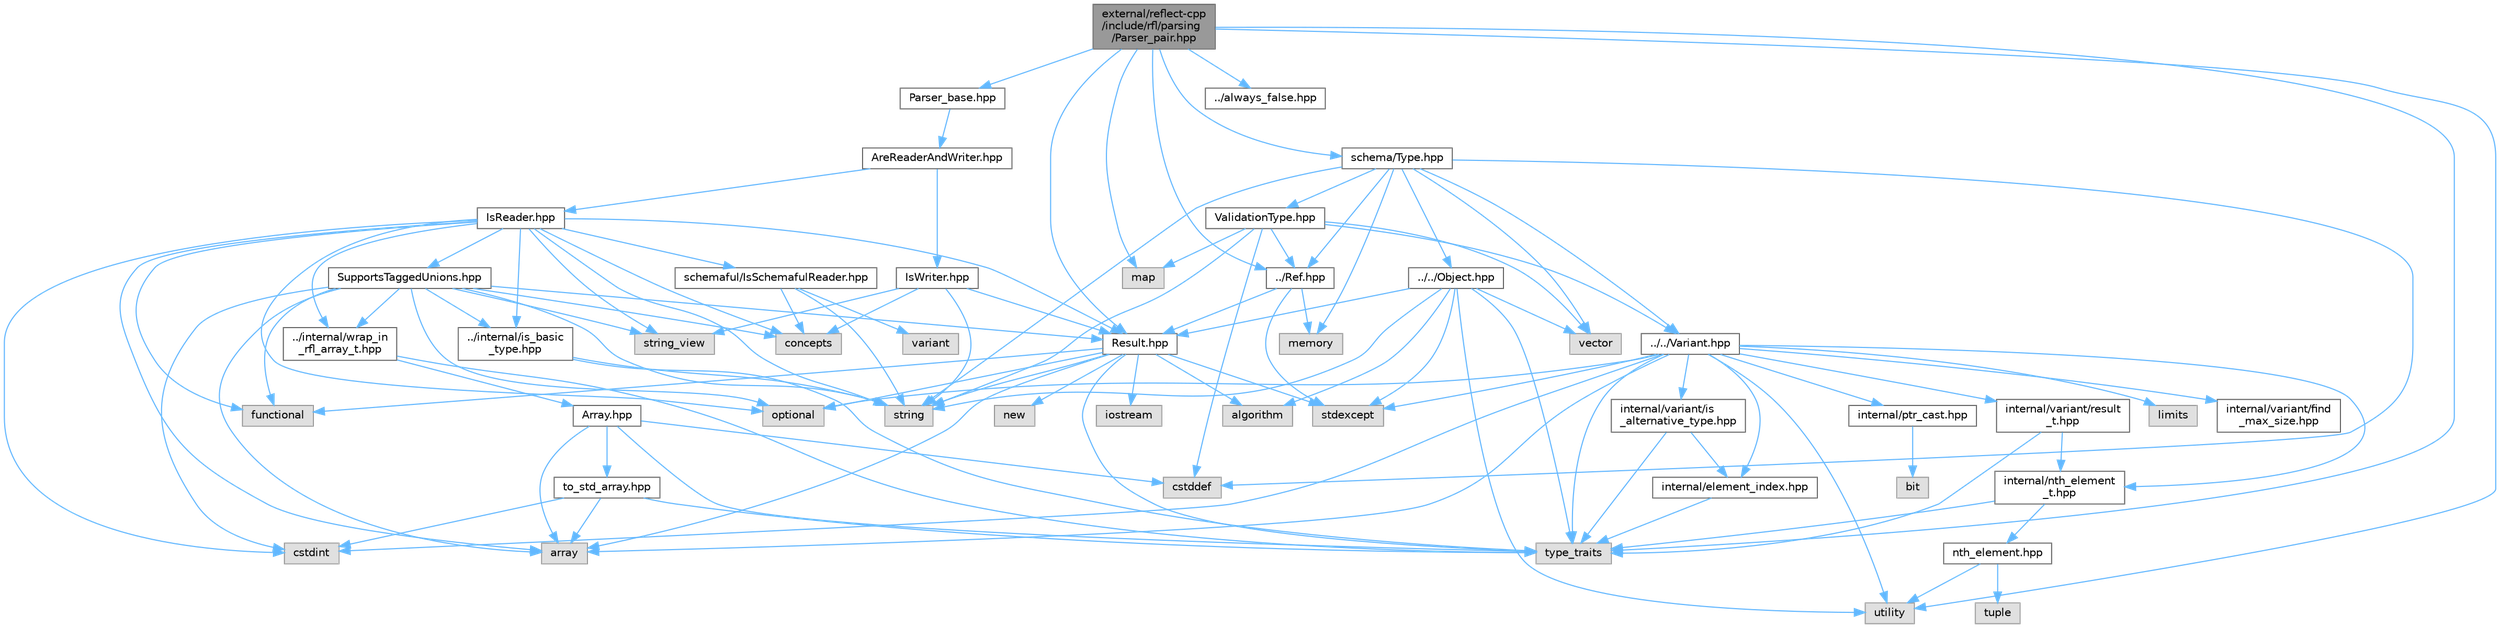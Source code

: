 digraph "external/reflect-cpp/include/rfl/parsing/Parser_pair.hpp"
{
 // LATEX_PDF_SIZE
  bgcolor="transparent";
  edge [fontname=Helvetica,fontsize=10,labelfontname=Helvetica,labelfontsize=10];
  node [fontname=Helvetica,fontsize=10,shape=box,height=0.2,width=0.4];
  Node1 [id="Node000001",label="external/reflect-cpp\l/include/rfl/parsing\l/Parser_pair.hpp",height=0.2,width=0.4,color="gray40", fillcolor="grey60", style="filled", fontcolor="black",tooltip=" "];
  Node1 -> Node2 [id="edge108_Node000001_Node000002",color="steelblue1",style="solid",tooltip=" "];
  Node2 [id="Node000002",label="map",height=0.2,width=0.4,color="grey60", fillcolor="#E0E0E0", style="filled",tooltip=" "];
  Node1 -> Node3 [id="edge109_Node000001_Node000003",color="steelblue1",style="solid",tooltip=" "];
  Node3 [id="Node000003",label="type_traits",height=0.2,width=0.4,color="grey60", fillcolor="#E0E0E0", style="filled",tooltip=" "];
  Node1 -> Node4 [id="edge110_Node000001_Node000004",color="steelblue1",style="solid",tooltip=" "];
  Node4 [id="Node000004",label="utility",height=0.2,width=0.4,color="grey60", fillcolor="#E0E0E0", style="filled",tooltip=" "];
  Node1 -> Node5 [id="edge111_Node000001_Node000005",color="steelblue1",style="solid",tooltip=" "];
  Node5 [id="Node000005",label="../Ref.hpp",height=0.2,width=0.4,color="grey40", fillcolor="white", style="filled",URL="$_ref_8hpp.html",tooltip=" "];
  Node5 -> Node6 [id="edge112_Node000005_Node000006",color="steelblue1",style="solid",tooltip=" "];
  Node6 [id="Node000006",label="memory",height=0.2,width=0.4,color="grey60", fillcolor="#E0E0E0", style="filled",tooltip=" "];
  Node5 -> Node7 [id="edge113_Node000005_Node000007",color="steelblue1",style="solid",tooltip=" "];
  Node7 [id="Node000007",label="stdexcept",height=0.2,width=0.4,color="grey60", fillcolor="#E0E0E0", style="filled",tooltip=" "];
  Node5 -> Node8 [id="edge114_Node000005_Node000008",color="steelblue1",style="solid",tooltip=" "];
  Node8 [id="Node000008",label="Result.hpp",height=0.2,width=0.4,color="grey40", fillcolor="white", style="filled",URL="$_result_8hpp.html",tooltip=" "];
  Node8 -> Node9 [id="edge115_Node000008_Node000009",color="steelblue1",style="solid",tooltip=" "];
  Node9 [id="Node000009",label="algorithm",height=0.2,width=0.4,color="grey60", fillcolor="#E0E0E0", style="filled",tooltip=" "];
  Node8 -> Node10 [id="edge116_Node000008_Node000010",color="steelblue1",style="solid",tooltip=" "];
  Node10 [id="Node000010",label="array",height=0.2,width=0.4,color="grey60", fillcolor="#E0E0E0", style="filled",tooltip=" "];
  Node8 -> Node11 [id="edge117_Node000008_Node000011",color="steelblue1",style="solid",tooltip=" "];
  Node11 [id="Node000011",label="functional",height=0.2,width=0.4,color="grey60", fillcolor="#E0E0E0", style="filled",tooltip=" "];
  Node8 -> Node12 [id="edge118_Node000008_Node000012",color="steelblue1",style="solid",tooltip=" "];
  Node12 [id="Node000012",label="iostream",height=0.2,width=0.4,color="grey60", fillcolor="#E0E0E0", style="filled",tooltip=" "];
  Node8 -> Node13 [id="edge119_Node000008_Node000013",color="steelblue1",style="solid",tooltip=" "];
  Node13 [id="Node000013",label="new",height=0.2,width=0.4,color="grey60", fillcolor="#E0E0E0", style="filled",tooltip=" "];
  Node8 -> Node14 [id="edge120_Node000008_Node000014",color="steelblue1",style="solid",tooltip=" "];
  Node14 [id="Node000014",label="optional",height=0.2,width=0.4,color="grey60", fillcolor="#E0E0E0", style="filled",tooltip=" "];
  Node8 -> Node7 [id="edge121_Node000008_Node000007",color="steelblue1",style="solid",tooltip=" "];
  Node8 -> Node15 [id="edge122_Node000008_Node000015",color="steelblue1",style="solid",tooltip=" "];
  Node15 [id="Node000015",label="string",height=0.2,width=0.4,color="grey60", fillcolor="#E0E0E0", style="filled",tooltip=" "];
  Node8 -> Node3 [id="edge123_Node000008_Node000003",color="steelblue1",style="solid",tooltip=" "];
  Node1 -> Node8 [id="edge124_Node000001_Node000008",color="steelblue1",style="solid",tooltip=" "];
  Node1 -> Node16 [id="edge125_Node000001_Node000016",color="steelblue1",style="solid",tooltip=" "];
  Node16 [id="Node000016",label="../always_false.hpp",height=0.2,width=0.4,color="grey40", fillcolor="white", style="filled",URL="$always__false_8hpp.html",tooltip=" "];
  Node1 -> Node17 [id="edge126_Node000001_Node000017",color="steelblue1",style="solid",tooltip=" "];
  Node17 [id="Node000017",label="Parser_base.hpp",height=0.2,width=0.4,color="grey40", fillcolor="white", style="filled",URL="$_parser__base_8hpp.html",tooltip=" "];
  Node17 -> Node18 [id="edge127_Node000017_Node000018",color="steelblue1",style="solid",tooltip=" "];
  Node18 [id="Node000018",label="AreReaderAndWriter.hpp",height=0.2,width=0.4,color="grey40", fillcolor="white", style="filled",URL="$_are_reader_and_writer_8hpp.html",tooltip=" "];
  Node18 -> Node19 [id="edge128_Node000018_Node000019",color="steelblue1",style="solid",tooltip=" "];
  Node19 [id="Node000019",label="IsReader.hpp",height=0.2,width=0.4,color="grey40", fillcolor="white", style="filled",URL="$_is_reader_8hpp.html",tooltip=" "];
  Node19 -> Node10 [id="edge129_Node000019_Node000010",color="steelblue1",style="solid",tooltip=" "];
  Node19 -> Node20 [id="edge130_Node000019_Node000020",color="steelblue1",style="solid",tooltip=" "];
  Node20 [id="Node000020",label="concepts",height=0.2,width=0.4,color="grey60", fillcolor="#E0E0E0", style="filled",tooltip=" "];
  Node19 -> Node21 [id="edge131_Node000019_Node000021",color="steelblue1",style="solid",tooltip=" "];
  Node21 [id="Node000021",label="cstdint",height=0.2,width=0.4,color="grey60", fillcolor="#E0E0E0", style="filled",tooltip=" "];
  Node19 -> Node11 [id="edge132_Node000019_Node000011",color="steelblue1",style="solid",tooltip=" "];
  Node19 -> Node14 [id="edge133_Node000019_Node000014",color="steelblue1",style="solid",tooltip=" "];
  Node19 -> Node15 [id="edge134_Node000019_Node000015",color="steelblue1",style="solid",tooltip=" "];
  Node19 -> Node22 [id="edge135_Node000019_Node000022",color="steelblue1",style="solid",tooltip=" "];
  Node22 [id="Node000022",label="string_view",height=0.2,width=0.4,color="grey60", fillcolor="#E0E0E0", style="filled",tooltip=" "];
  Node19 -> Node8 [id="edge136_Node000019_Node000008",color="steelblue1",style="solid",tooltip=" "];
  Node19 -> Node23 [id="edge137_Node000019_Node000023",color="steelblue1",style="solid",tooltip=" "];
  Node23 [id="Node000023",label="../internal/is_basic\l_type.hpp",height=0.2,width=0.4,color="grey40", fillcolor="white", style="filled",URL="$is__basic__type_8hpp.html",tooltip=" "];
  Node23 -> Node15 [id="edge138_Node000023_Node000015",color="steelblue1",style="solid",tooltip=" "];
  Node23 -> Node3 [id="edge139_Node000023_Node000003",color="steelblue1",style="solid",tooltip=" "];
  Node19 -> Node24 [id="edge140_Node000019_Node000024",color="steelblue1",style="solid",tooltip=" "];
  Node24 [id="Node000024",label="../internal/wrap_in\l_rfl_array_t.hpp",height=0.2,width=0.4,color="grey40", fillcolor="white", style="filled",URL="$wrap__in__rfl__array__t_8hpp.html",tooltip=" "];
  Node24 -> Node3 [id="edge141_Node000024_Node000003",color="steelblue1",style="solid",tooltip=" "];
  Node24 -> Node25 [id="edge142_Node000024_Node000025",color="steelblue1",style="solid",tooltip=" "];
  Node25 [id="Node000025",label="Array.hpp",height=0.2,width=0.4,color="grey40", fillcolor="white", style="filled",URL="$_array_8hpp.html",tooltip=" "];
  Node25 -> Node10 [id="edge143_Node000025_Node000010",color="steelblue1",style="solid",tooltip=" "];
  Node25 -> Node26 [id="edge144_Node000025_Node000026",color="steelblue1",style="solid",tooltip=" "];
  Node26 [id="Node000026",label="cstddef",height=0.2,width=0.4,color="grey60", fillcolor="#E0E0E0", style="filled",tooltip=" "];
  Node25 -> Node3 [id="edge145_Node000025_Node000003",color="steelblue1",style="solid",tooltip=" "];
  Node25 -> Node27 [id="edge146_Node000025_Node000027",color="steelblue1",style="solid",tooltip=" "];
  Node27 [id="Node000027",label="to_std_array.hpp",height=0.2,width=0.4,color="grey40", fillcolor="white", style="filled",URL="$to__std__array_8hpp.html",tooltip=" "];
  Node27 -> Node10 [id="edge147_Node000027_Node000010",color="steelblue1",style="solid",tooltip=" "];
  Node27 -> Node21 [id="edge148_Node000027_Node000021",color="steelblue1",style="solid",tooltip=" "];
  Node27 -> Node3 [id="edge149_Node000027_Node000003",color="steelblue1",style="solid",tooltip=" "];
  Node19 -> Node28 [id="edge150_Node000019_Node000028",color="steelblue1",style="solid",tooltip=" "];
  Node28 [id="Node000028",label="SupportsTaggedUnions.hpp",height=0.2,width=0.4,color="grey40", fillcolor="white", style="filled",URL="$_supports_tagged_unions_8hpp.html",tooltip=" "];
  Node28 -> Node10 [id="edge151_Node000028_Node000010",color="steelblue1",style="solid",tooltip=" "];
  Node28 -> Node20 [id="edge152_Node000028_Node000020",color="steelblue1",style="solid",tooltip=" "];
  Node28 -> Node21 [id="edge153_Node000028_Node000021",color="steelblue1",style="solid",tooltip=" "];
  Node28 -> Node11 [id="edge154_Node000028_Node000011",color="steelblue1",style="solid",tooltip=" "];
  Node28 -> Node14 [id="edge155_Node000028_Node000014",color="steelblue1",style="solid",tooltip=" "];
  Node28 -> Node15 [id="edge156_Node000028_Node000015",color="steelblue1",style="solid",tooltip=" "];
  Node28 -> Node22 [id="edge157_Node000028_Node000022",color="steelblue1",style="solid",tooltip=" "];
  Node28 -> Node8 [id="edge158_Node000028_Node000008",color="steelblue1",style="solid",tooltip=" "];
  Node28 -> Node23 [id="edge159_Node000028_Node000023",color="steelblue1",style="solid",tooltip=" "];
  Node28 -> Node24 [id="edge160_Node000028_Node000024",color="steelblue1",style="solid",tooltip=" "];
  Node19 -> Node29 [id="edge161_Node000019_Node000029",color="steelblue1",style="solid",tooltip=" "];
  Node29 [id="Node000029",label="schemaful/IsSchemafulReader.hpp",height=0.2,width=0.4,color="grey40", fillcolor="white", style="filled",URL="$_is_schemaful_reader_8hpp.html",tooltip=" "];
  Node29 -> Node20 [id="edge162_Node000029_Node000020",color="steelblue1",style="solid",tooltip=" "];
  Node29 -> Node15 [id="edge163_Node000029_Node000015",color="steelblue1",style="solid",tooltip=" "];
  Node29 -> Node30 [id="edge164_Node000029_Node000030",color="steelblue1",style="solid",tooltip=" "];
  Node30 [id="Node000030",label="variant",height=0.2,width=0.4,color="grey60", fillcolor="#E0E0E0", style="filled",tooltip=" "];
  Node18 -> Node31 [id="edge165_Node000018_Node000031",color="steelblue1",style="solid",tooltip=" "];
  Node31 [id="Node000031",label="IsWriter.hpp",height=0.2,width=0.4,color="grey40", fillcolor="white", style="filled",URL="$_is_writer_8hpp.html",tooltip=" "];
  Node31 -> Node20 [id="edge166_Node000031_Node000020",color="steelblue1",style="solid",tooltip=" "];
  Node31 -> Node15 [id="edge167_Node000031_Node000015",color="steelblue1",style="solid",tooltip=" "];
  Node31 -> Node22 [id="edge168_Node000031_Node000022",color="steelblue1",style="solid",tooltip=" "];
  Node31 -> Node8 [id="edge169_Node000031_Node000008",color="steelblue1",style="solid",tooltip=" "];
  Node1 -> Node32 [id="edge170_Node000001_Node000032",color="steelblue1",style="solid",tooltip=" "];
  Node32 [id="Node000032",label="schema/Type.hpp",height=0.2,width=0.4,color="grey40", fillcolor="white", style="filled",URL="$parsing_2schema_2_type_8hpp.html",tooltip=" "];
  Node32 -> Node26 [id="edge171_Node000032_Node000026",color="steelblue1",style="solid",tooltip=" "];
  Node32 -> Node6 [id="edge172_Node000032_Node000006",color="steelblue1",style="solid",tooltip=" "];
  Node32 -> Node15 [id="edge173_Node000032_Node000015",color="steelblue1",style="solid",tooltip=" "];
  Node32 -> Node33 [id="edge174_Node000032_Node000033",color="steelblue1",style="solid",tooltip=" "];
  Node33 [id="Node000033",label="vector",height=0.2,width=0.4,color="grey60", fillcolor="#E0E0E0", style="filled",tooltip=" "];
  Node32 -> Node34 [id="edge175_Node000032_Node000034",color="steelblue1",style="solid",tooltip=" "];
  Node34 [id="Node000034",label="../../Object.hpp",height=0.2,width=0.4,color="grey40", fillcolor="white", style="filled",URL="$_object_8hpp.html",tooltip=" "];
  Node34 -> Node9 [id="edge176_Node000034_Node000009",color="steelblue1",style="solid",tooltip=" "];
  Node34 -> Node7 [id="edge177_Node000034_Node000007",color="steelblue1",style="solid",tooltip=" "];
  Node34 -> Node15 [id="edge178_Node000034_Node000015",color="steelblue1",style="solid",tooltip=" "];
  Node34 -> Node3 [id="edge179_Node000034_Node000003",color="steelblue1",style="solid",tooltip=" "];
  Node34 -> Node4 [id="edge180_Node000034_Node000004",color="steelblue1",style="solid",tooltip=" "];
  Node34 -> Node33 [id="edge181_Node000034_Node000033",color="steelblue1",style="solid",tooltip=" "];
  Node34 -> Node8 [id="edge182_Node000034_Node000008",color="steelblue1",style="solid",tooltip=" "];
  Node32 -> Node5 [id="edge183_Node000032_Node000005",color="steelblue1",style="solid",tooltip=" "];
  Node32 -> Node35 [id="edge184_Node000032_Node000035",color="steelblue1",style="solid",tooltip=" "];
  Node35 [id="Node000035",label="../../Variant.hpp",height=0.2,width=0.4,color="grey40", fillcolor="white", style="filled",URL="$_variant_8hpp.html",tooltip=" "];
  Node35 -> Node10 [id="edge185_Node000035_Node000010",color="steelblue1",style="solid",tooltip=" "];
  Node35 -> Node21 [id="edge186_Node000035_Node000021",color="steelblue1",style="solid",tooltip=" "];
  Node35 -> Node36 [id="edge187_Node000035_Node000036",color="steelblue1",style="solid",tooltip=" "];
  Node36 [id="Node000036",label="limits",height=0.2,width=0.4,color="grey60", fillcolor="#E0E0E0", style="filled",tooltip=" "];
  Node35 -> Node14 [id="edge188_Node000035_Node000014",color="steelblue1",style="solid",tooltip=" "];
  Node35 -> Node7 [id="edge189_Node000035_Node000007",color="steelblue1",style="solid",tooltip=" "];
  Node35 -> Node3 [id="edge190_Node000035_Node000003",color="steelblue1",style="solid",tooltip=" "];
  Node35 -> Node4 [id="edge191_Node000035_Node000004",color="steelblue1",style="solid",tooltip=" "];
  Node35 -> Node37 [id="edge192_Node000035_Node000037",color="steelblue1",style="solid",tooltip=" "];
  Node37 [id="Node000037",label="internal/element_index.hpp",height=0.2,width=0.4,color="grey40", fillcolor="white", style="filled",URL="$element__index_8hpp.html",tooltip=" "];
  Node37 -> Node3 [id="edge193_Node000037_Node000003",color="steelblue1",style="solid",tooltip=" "];
  Node35 -> Node38 [id="edge194_Node000035_Node000038",color="steelblue1",style="solid",tooltip=" "];
  Node38 [id="Node000038",label="internal/nth_element\l_t.hpp",height=0.2,width=0.4,color="grey40", fillcolor="white", style="filled",URL="$nth__element__t_8hpp.html",tooltip=" "];
  Node38 -> Node3 [id="edge195_Node000038_Node000003",color="steelblue1",style="solid",tooltip=" "];
  Node38 -> Node39 [id="edge196_Node000038_Node000039",color="steelblue1",style="solid",tooltip=" "];
  Node39 [id="Node000039",label="nth_element.hpp",height=0.2,width=0.4,color="grey40", fillcolor="white", style="filled",URL="$nth__element_8hpp.html",tooltip=" "];
  Node39 -> Node40 [id="edge197_Node000039_Node000040",color="steelblue1",style="solid",tooltip=" "];
  Node40 [id="Node000040",label="tuple",height=0.2,width=0.4,color="grey60", fillcolor="#E0E0E0", style="filled",tooltip=" "];
  Node39 -> Node4 [id="edge198_Node000039_Node000004",color="steelblue1",style="solid",tooltip=" "];
  Node35 -> Node41 [id="edge199_Node000035_Node000041",color="steelblue1",style="solid",tooltip=" "];
  Node41 [id="Node000041",label="internal/variant/find\l_max_size.hpp",height=0.2,width=0.4,color="grey40", fillcolor="white", style="filled",URL="$find__max__size_8hpp.html",tooltip=" "];
  Node35 -> Node42 [id="edge200_Node000035_Node000042",color="steelblue1",style="solid",tooltip=" "];
  Node42 [id="Node000042",label="internal/variant/is\l_alternative_type.hpp",height=0.2,width=0.4,color="grey40", fillcolor="white", style="filled",URL="$is__alternative__type_8hpp.html",tooltip=" "];
  Node42 -> Node3 [id="edge201_Node000042_Node000003",color="steelblue1",style="solid",tooltip=" "];
  Node42 -> Node37 [id="edge202_Node000042_Node000037",color="steelblue1",style="solid",tooltip=" "];
  Node35 -> Node43 [id="edge203_Node000035_Node000043",color="steelblue1",style="solid",tooltip=" "];
  Node43 [id="Node000043",label="internal/variant/result\l_t.hpp",height=0.2,width=0.4,color="grey40", fillcolor="white", style="filled",URL="$result__t_8hpp.html",tooltip=" "];
  Node43 -> Node3 [id="edge204_Node000043_Node000003",color="steelblue1",style="solid",tooltip=" "];
  Node43 -> Node38 [id="edge205_Node000043_Node000038",color="steelblue1",style="solid",tooltip=" "];
  Node35 -> Node44 [id="edge206_Node000035_Node000044",color="steelblue1",style="solid",tooltip=" "];
  Node44 [id="Node000044",label="internal/ptr_cast.hpp",height=0.2,width=0.4,color="grey40", fillcolor="white", style="filled",URL="$ptr__cast_8hpp.html",tooltip=" "];
  Node44 -> Node45 [id="edge207_Node000044_Node000045",color="steelblue1",style="solid",tooltip=" "];
  Node45 [id="Node000045",label="bit",height=0.2,width=0.4,color="grey60", fillcolor="#E0E0E0", style="filled",tooltip=" "];
  Node32 -> Node46 [id="edge208_Node000032_Node000046",color="steelblue1",style="solid",tooltip=" "];
  Node46 [id="Node000046",label="ValidationType.hpp",height=0.2,width=0.4,color="grey40", fillcolor="white", style="filled",URL="$_validation_type_8hpp.html",tooltip=" "];
  Node46 -> Node26 [id="edge209_Node000046_Node000026",color="steelblue1",style="solid",tooltip=" "];
  Node46 -> Node2 [id="edge210_Node000046_Node000002",color="steelblue1",style="solid",tooltip=" "];
  Node46 -> Node15 [id="edge211_Node000046_Node000015",color="steelblue1",style="solid",tooltip=" "];
  Node46 -> Node33 [id="edge212_Node000046_Node000033",color="steelblue1",style="solid",tooltip=" "];
  Node46 -> Node5 [id="edge213_Node000046_Node000005",color="steelblue1",style="solid",tooltip=" "];
  Node46 -> Node35 [id="edge214_Node000046_Node000035",color="steelblue1",style="solid",tooltip=" "];
}

